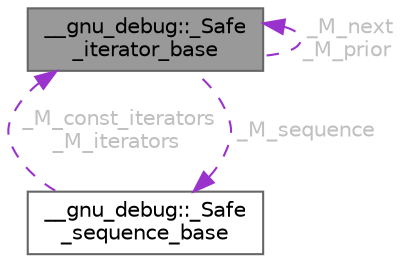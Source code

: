 digraph "__gnu_debug::_Safe_iterator_base"
{
 // LATEX_PDF_SIZE
  bgcolor="transparent";
  edge [fontname=Helvetica,fontsize=10,labelfontname=Helvetica,labelfontsize=10];
  node [fontname=Helvetica,fontsize=10,shape=box,height=0.2,width=0.4];
  Node1 [id="Node000001",label="__gnu_debug::_Safe\l_iterator_base",height=0.2,width=0.4,color="gray40", fillcolor="grey60", style="filled", fontcolor="black",tooltip="Basic functionality for a safe iterator."];
  Node2 -> Node1 [id="edge7_Node000001_Node000002",dir="back",color="darkorchid3",style="dashed",tooltip=" ",label=" _M_sequence",fontcolor="grey" ];
  Node2 [id="Node000002",label="__gnu_debug::_Safe\l_sequence_base",height=0.2,width=0.4,color="gray40", fillcolor="white", style="filled",URL="$class____gnu__debug_1_1___safe__sequence__base.html",tooltip="Base class that supports tracking of iterators that reference a sequence."];
  Node1 -> Node2 [id="edge8_Node000002_Node000001",dir="back",color="darkorchid3",style="dashed",tooltip=" ",label=" _M_const_iterators\n_M_iterators",fontcolor="grey" ];
  Node1 -> Node1 [id="edge9_Node000001_Node000001",dir="back",color="darkorchid3",style="dashed",tooltip=" ",label=" _M_next\n_M_prior",fontcolor="grey" ];
}
